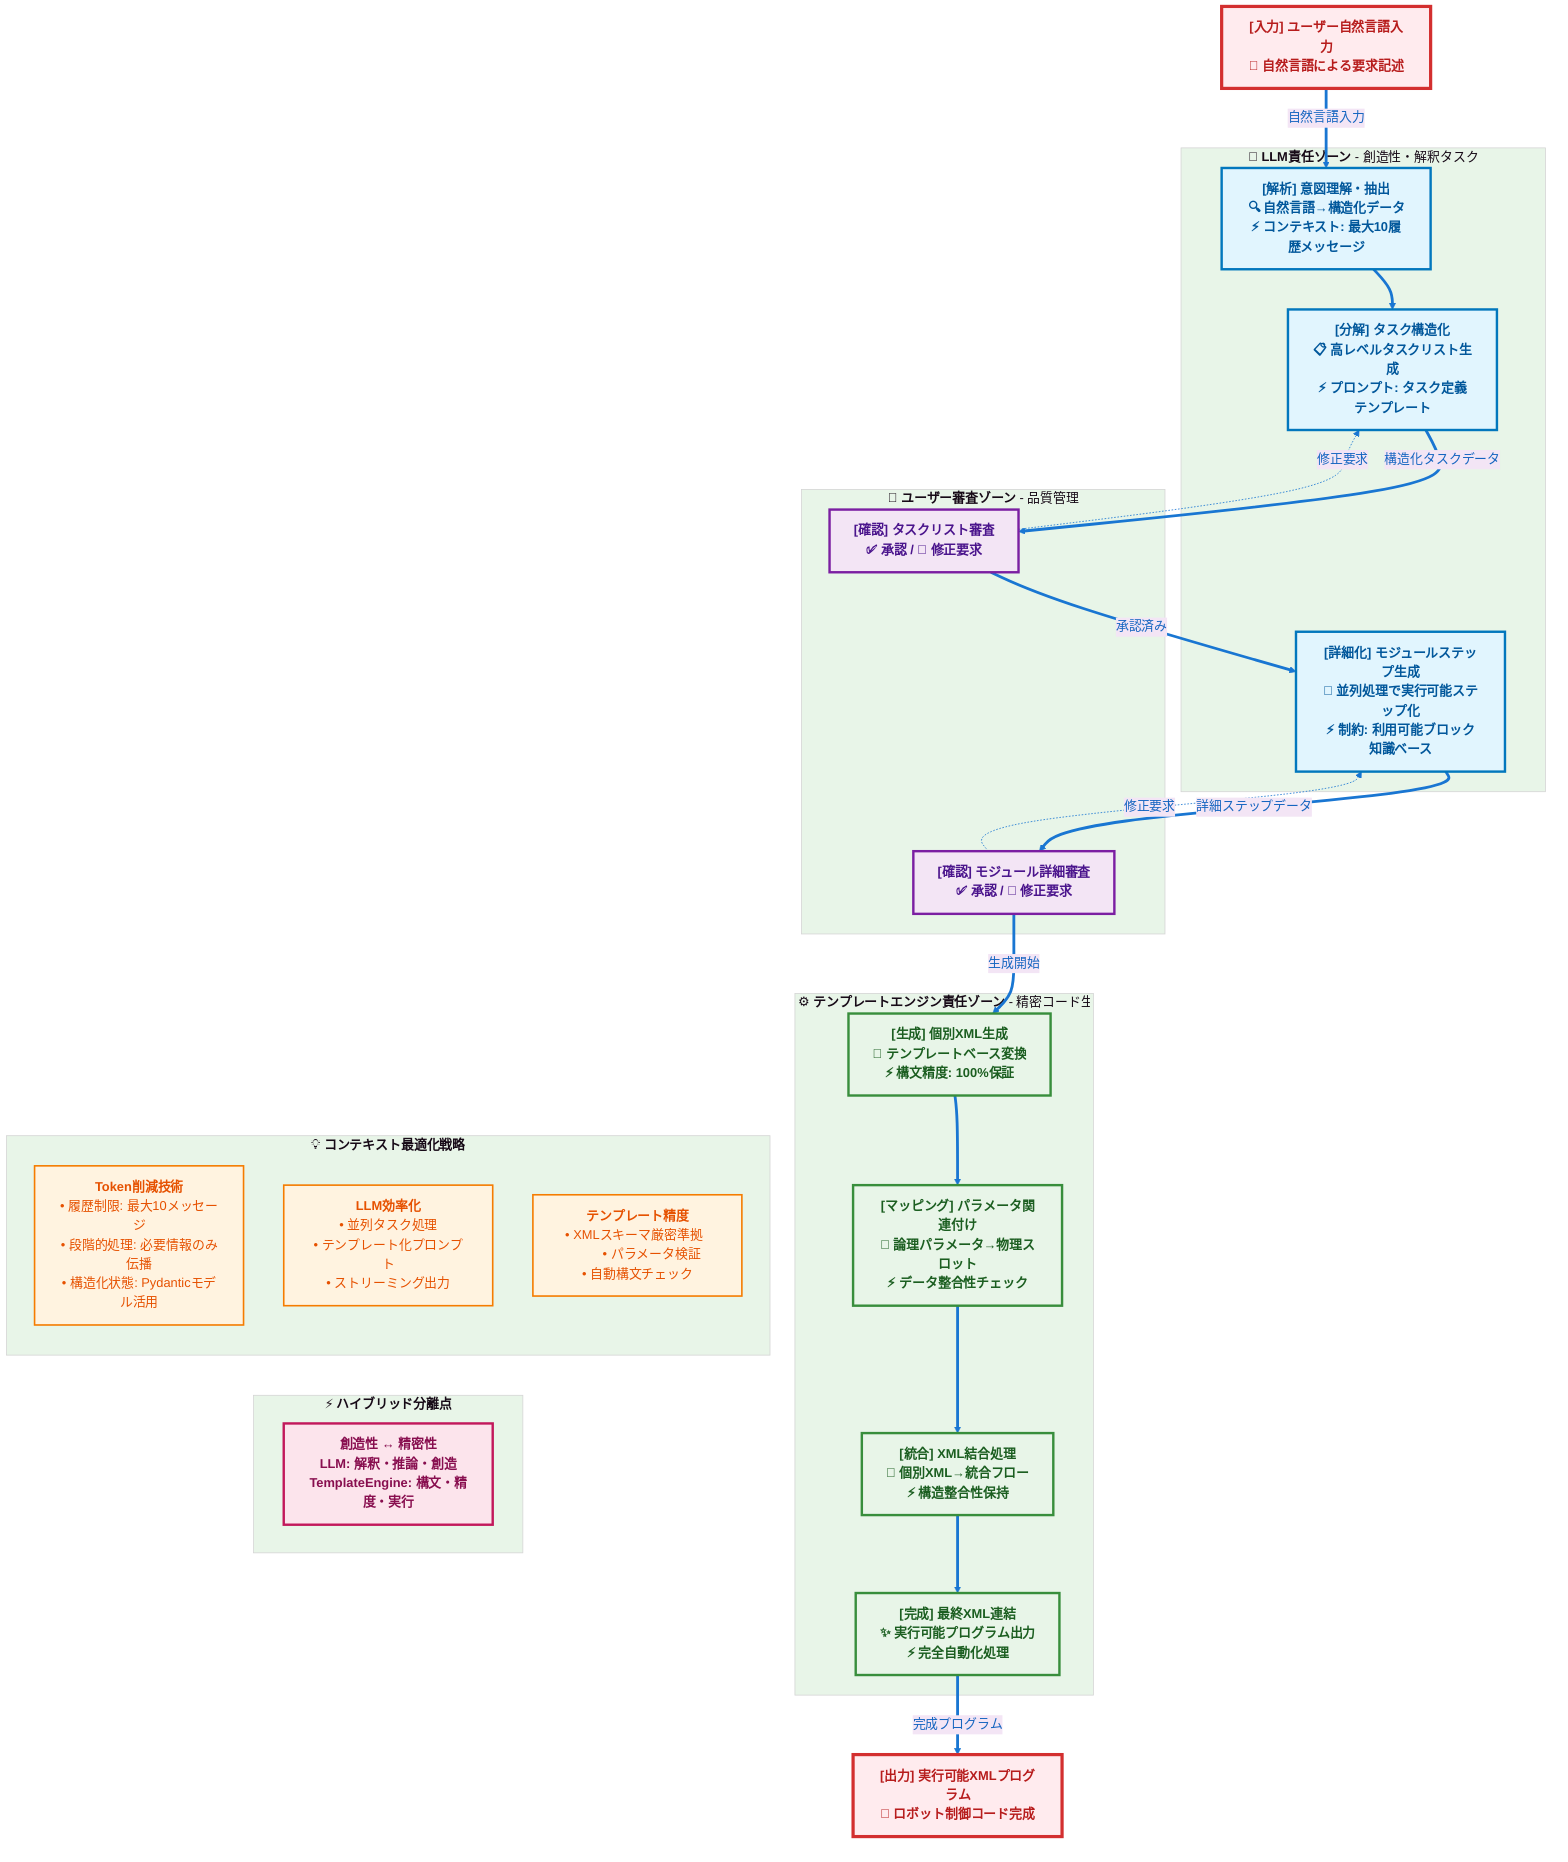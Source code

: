 %%{init: {
  'theme': 'base',
  'themeVariables': {
    'primaryColor': '#E3F2FD',
    'primaryTextColor': '#1565C0',
    'primaryBorderColor': '#1976D2',
    'lineColor': '#1976D2',
    'secondaryColor': '#F3E5F5',
    'tertiaryColor': '#E8F5E8',
    'background': '#FFFFFF',
    'mainBkg': '#E3F2FD',
    'secondBkg': '#F3E5F5',
    'tertiaryBkg': '#E8F5E8',
    'node0Fill': '#FFEBEE',
    'node1Fill': '#E1F5FE',
    'node2Fill': '#F1F8E9'
  }
}}%%

flowchart TD
    %% ===== 混合生成架构层次图 =====
    
    %% 用户输入层
    A["`**[入力] ユーザー自然言語入力**
    📝 自然言語による要求記述`"]
    
    %% LLM处理层 - 创造性任务
    subgraph LLM_ZONE ["`🧠 **LLM責任ゾーン** - 創造性・解釈タスク`"]
        B1["`**[解析] 意図理解・抽出**
        🔍 自然言語→構造化データ
        ⚡ コンテキスト: 最大10履歴メッセージ`"]
        
        B2["`**[分解] タスク構造化**
        📋 高レベルタスクリスト生成
        ⚡ プロンプト: タスク定義テンプレート`"]
        
        B3["`**[詳細化] モジュールステップ生成**
        🔧 並列処理で実行可能ステップ化
        ⚡ 制約: 利用可能ブロック知識ベース`"]
    end
    
    %% 用户审核层
    subgraph REVIEW_ZONE ["`👤 **ユーザー審査ゾーン** - 品質管理`"]
        C1["`**[確認] タスクリスト審査**
        ✅ 承認 / 📝 修正要求`"]
        
        C2["`**[確認] モジュール詳細審査**
        ✅ 承認 / 📝 修正要求`"]
    end
    
    %% 模板引擎层 - 精确代码生成
    subgraph TEMPLATE_ZONE ["`⚙️ **テンプレートエンジン責任ゾーン** - 精密コード生成`"]
        D1["`**[生成] 個別XML生成**
        📄 テンプレートベース変換
        ⚡ 構文精度: 100%保証`"]
        
        D2["`**[マッピング] パラメータ関連付け**
        🔗 論理パラメータ→物理スロット
        ⚡ データ整合性チェック`"]
        
        D3["`**[統合] XML結合処理**
        🔄 個別XML→統合フロー
        ⚡ 構造整合性保持`"]
        
        D4["`**[完成] 最終XML連結**
        ✨ 実行可能プログラム出力
        ⚡ 完全自動化処理`"]
    end
    
    %% 输出层
    E["`**[出力] 実行可能XMLプログラム**
    🎯 ロボット制御コード完成`"]

    %% ==== メインフロー（太線） ====
    A ==>|"自然言語入力"| B1
    B1 ==> B2
    B2 ==>|"構造化タスクデータ"| C1
    C1 ==>|"承認済み"| B3
    B3 ==>|"詳細ステップデータ"| C2
    C2 ==>|"生成開始"| D1
    D1 ==> D2
    D2 ==> D3
    D3 ==> D4
    D4 ==>|"完成プログラム"| E

    %% ==== フィードバックループ（点線） ====
    C1 -.->|"修正要求"| B2
    C2 -.->|"修正要求"| B3

    %% ==== 上下文最適化情報（注釈） ====
    
    subgraph CONTEXT_OPT ["`💡 **コンテキスト最適化戦略**`"]
        direction TB
        O1["`**Token削減技術**
        • 履歴制限: 最大10メッセージ
        • 段階的処理: 必要情報のみ伝播
        • 構造化状態: Pydanticモデル活用`"]
        
        O2["`**LLM効率化**
        • 並列タスク処理
        • テンプレート化プロンプト
        • ストリーミング出力`"]
        
        O3["`**テンプレート精度**
        • XMLスキーマ厳密準拠  
        • パラメータ検証
        • 自動構文チェック`"]
    end

    %% ==== ハイブリッド分離点の強調 ====
    subgraph SEPARATION ["`⚡ **ハイブリッド分離点**`"]
        SEP1["`**創造性 ↔ 精密性**
        LLM: 解釈・推論・創造
        TemplateEngine: 構文・精度・実行`"]
    end

    %% ==== スタイリング ====
    classDef llmNode fill:#E1F5FE,stroke:#0277BD,stroke-width:3px,color:#01579B,font-weight:bold
    classDef reviewNode fill:#F3E5F5,stroke:#7B1FA2,stroke-width:3px,color:#4A148C,font-weight:bold  
    classDef templateNode fill:#E8F5E8,stroke:#388E3C,stroke-width:3px,color:#1B5E20,font-weight:bold
    classDef inputOutputNode fill:#FFEBEE,stroke:#D32F2F,stroke-width:4px,color:#B71C1C,font-weight:bold
    classDef optimizationNode fill:#FFF3E0,stroke:#F57C00,stroke-width:2px,color:#E65100
    classDef separationNode fill:#FCE4EC,stroke:#C2185B,stroke-width:3px,color:#880E4F,font-weight:bold

    %% ノードクラス適用
    class B1,B2,B3 llmNode
    class C1,C2 reviewNode
    class D1,D2,D3,D4 templateNode
    class A,E inputOutputNode
    class O1,O2,O3 optimizationNode
    class SEP1 separationNode

    %% サブグラフスタイリング
    LLM_ZONE ~~~ REVIEW_ZONE
    REVIEW_ZONE ~~~ TEMPLATE_ZONE
    TEMPLATE_ZONE ~~~ CONTEXT_OPT
    CONTEXT_OPT ~~~ SEPARATION